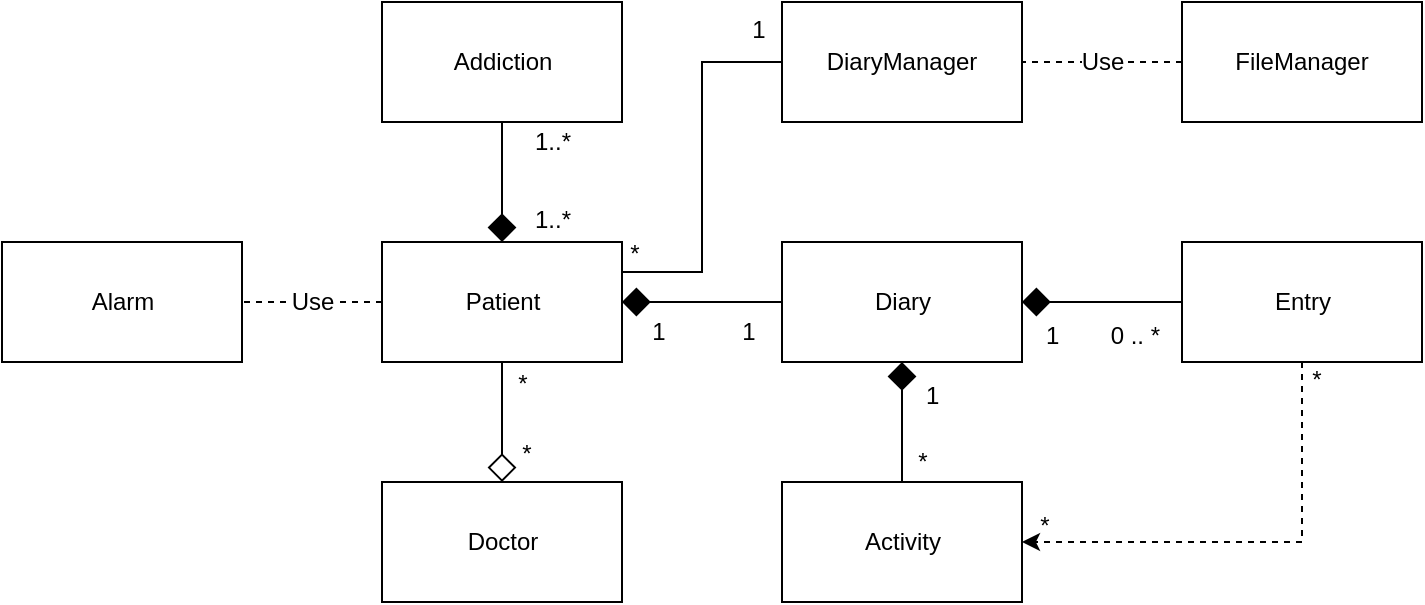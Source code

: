 <mxfile version="12.9.3" type="device"><diagram id="DG7OVIktRxK6G4XvRaKm" name="Page-1"><mxGraphModel dx="1550" dy="895" grid="1" gridSize="10" guides="1" tooltips="1" connect="1" arrows="1" fold="1" page="1" pageScale="1" pageWidth="1169" pageHeight="827" math="0" shadow="0"><root><mxCell id="0"/><mxCell id="1" parent="0"/><mxCell id="ndKuj-0Vbj5w4QZHD8hU-1" value="Patient" style="html=1;" parent="1" vertex="1"><mxGeometry x="230" y="210" width="120" height="60" as="geometry"/></mxCell><mxCell id="ndKuj-0Vbj5w4QZHD8hU-2" value="Diary" style="html=1;" parent="1" vertex="1"><mxGeometry x="430" y="210" width="120" height="60" as="geometry"/></mxCell><mxCell id="ndKuj-0Vbj5w4QZHD8hU-30" style="edgeStyle=orthogonalEdgeStyle;rounded=0;orthogonalLoop=1;jettySize=auto;html=1;entryX=1;entryY=0.5;entryDx=0;entryDy=0;endArrow=classic;endFill=1;dashed=1;startArrow=none;startFill=0;" parent="1" source="ndKuj-0Vbj5w4QZHD8hU-3" target="ndKuj-0Vbj5w4QZHD8hU-22" edge="1"><mxGeometry relative="1" as="geometry"><Array as="points"><mxPoint x="690" y="360"/></Array></mxGeometry></mxCell><mxCell id="ndKuj-0Vbj5w4QZHD8hU-3" value="Entry" style="html=1;" parent="1" vertex="1"><mxGeometry x="630" y="210" width="120" height="60" as="geometry"/></mxCell><mxCell id="ndKuj-0Vbj5w4QZHD8hU-4" value="Doctor" style="html=1;" parent="1" vertex="1"><mxGeometry x="230" y="330" width="120" height="60" as="geometry"/></mxCell><mxCell id="ndKuj-0Vbj5w4QZHD8hU-5" value="" style="endArrow=diamond;endFill=0;endSize=12;html=1;exitX=0.5;exitY=1;exitDx=0;exitDy=0;entryX=0.5;entryY=0;entryDx=0;entryDy=0;" parent="1" source="ndKuj-0Vbj5w4QZHD8hU-1" target="ndKuj-0Vbj5w4QZHD8hU-4" edge="1"><mxGeometry width="160" relative="1" as="geometry"><mxPoint x="220" y="470" as="sourcePoint"/><mxPoint x="350" y="350" as="targetPoint"/></mxGeometry></mxCell><mxCell id="ndKuj-0Vbj5w4QZHD8hU-6" value="*" style="text;html=1;align=center;verticalAlign=middle;resizable=0;points=[];" parent="ndKuj-0Vbj5w4QZHD8hU-5" vertex="1" connectable="0"><mxGeometry x="-0.658" y="-1" relative="1" as="geometry"><mxPoint x="11" as="offset"/></mxGeometry></mxCell><mxCell id="ndKuj-0Vbj5w4QZHD8hU-7" value="*" style="text;html=1;align=center;verticalAlign=middle;resizable=0;points=[];" parent="ndKuj-0Vbj5w4QZHD8hU-5" vertex="1" connectable="0"><mxGeometry x="0.397" relative="1" as="geometry"><mxPoint x="12" y="4" as="offset"/></mxGeometry></mxCell><mxCell id="ndKuj-0Vbj5w4QZHD8hU-8" value="Addiction" style="html=1;" parent="1" vertex="1"><mxGeometry x="230" y="90" width="120" height="60" as="geometry"/></mxCell><mxCell id="ndKuj-0Vbj5w4QZHD8hU-9" value="" style="endArrow=diamond;endFill=1;endSize=12;html=1;entryX=0.5;entryY=0;entryDx=0;entryDy=0;exitX=0.5;exitY=1;exitDx=0;exitDy=0;" parent="1" source="ndKuj-0Vbj5w4QZHD8hU-8" target="ndKuj-0Vbj5w4QZHD8hU-1" edge="1"><mxGeometry width="160" relative="1" as="geometry"><mxPoint x="30" y="100" as="sourcePoint"/><mxPoint x="190" y="100" as="targetPoint"/></mxGeometry></mxCell><mxCell id="ndKuj-0Vbj5w4QZHD8hU-10" value="1..*" style="text;html=1;align=center;verticalAlign=middle;resizable=0;points=[];" parent="ndKuj-0Vbj5w4QZHD8hU-9" vertex="1" connectable="0"><mxGeometry x="-0.576" relative="1" as="geometry"><mxPoint x="25" y="-2.57" as="offset"/></mxGeometry></mxCell><mxCell id="ndKuj-0Vbj5w4QZHD8hU-11" value="1..*" style="text;html=1;align=center;verticalAlign=middle;resizable=0;points=[];" parent="ndKuj-0Vbj5w4QZHD8hU-9" vertex="1" connectable="0"><mxGeometry x="0.624" y="1" relative="1" as="geometry"><mxPoint x="24" as="offset"/></mxGeometry></mxCell><mxCell id="ndKuj-0Vbj5w4QZHD8hU-12" value="" style="endArrow=none;html=1;edgeStyle=orthogonalEdgeStyle;exitX=1;exitY=0.5;exitDx=0;exitDy=0;entryX=0;entryY=0.5;entryDx=0;entryDy=0;startArrow=diamond;startFill=1;endSize=6;startSize=12;" parent="1" source="ndKuj-0Vbj5w4QZHD8hU-2" target="ndKuj-0Vbj5w4QZHD8hU-3" edge="1"><mxGeometry relative="1" as="geometry"><mxPoint x="560" y="300" as="sourcePoint"/><mxPoint x="650" y="280" as="targetPoint"/></mxGeometry></mxCell><mxCell id="ndKuj-0Vbj5w4QZHD8hU-13" value="1" style="resizable=0;html=1;align=left;verticalAlign=bottom;labelBackgroundColor=#ffffff;fontSize=12;" parent="ndKuj-0Vbj5w4QZHD8hU-12" connectable="0" vertex="1"><mxGeometry x="-1" relative="1" as="geometry"><mxPoint x="10" y="25" as="offset"/></mxGeometry></mxCell><mxCell id="ndKuj-0Vbj5w4QZHD8hU-14" value="0 .. *" style="resizable=0;html=1;align=right;verticalAlign=bottom;labelBackgroundColor=#ffffff;fontSize=12;" parent="ndKuj-0Vbj5w4QZHD8hU-12" connectable="0" vertex="1"><mxGeometry x="1" relative="1" as="geometry"><mxPoint x="-11" y="25" as="offset"/></mxGeometry></mxCell><mxCell id="ndKuj-0Vbj5w4QZHD8hU-15" value="" style="endArrow=diamond;endFill=1;endSize=12;html=1;fontSize=12;entryX=1;entryY=0.5;entryDx=0;entryDy=0;exitX=0;exitY=0.5;exitDx=0;exitDy=0;" parent="1" source="ndKuj-0Vbj5w4QZHD8hU-2" target="ndKuj-0Vbj5w4QZHD8hU-1" edge="1"><mxGeometry width="160" relative="1" as="geometry"><mxPoint x="420" y="490" as="sourcePoint"/><mxPoint x="580" y="490" as="targetPoint"/></mxGeometry></mxCell><mxCell id="ndKuj-0Vbj5w4QZHD8hU-16" value="1" style="text;html=1;align=center;verticalAlign=middle;resizable=0;points=[];fontSize=12;" parent="ndKuj-0Vbj5w4QZHD8hU-15" vertex="1" connectable="0"><mxGeometry x="0.511" y="1" relative="1" as="geometry"><mxPoint x="-2" y="14" as="offset"/></mxGeometry></mxCell><mxCell id="ndKuj-0Vbj5w4QZHD8hU-17" value="1" style="text;html=1;align=center;verticalAlign=middle;resizable=0;points=[];fontSize=12;" parent="ndKuj-0Vbj5w4QZHD8hU-15" vertex="1" connectable="0"><mxGeometry x="-0.444" y="-1" relative="1" as="geometry"><mxPoint x="5" y="16" as="offset"/></mxGeometry></mxCell><mxCell id="ndKuj-0Vbj5w4QZHD8hU-18" value="Alarm" style="html=1;fontSize=12;" parent="1" vertex="1"><mxGeometry x="40" y="210" width="120" height="60" as="geometry"/></mxCell><mxCell id="ndKuj-0Vbj5w4QZHD8hU-19" value="Use" style="endArrow=none;endSize=12;dashed=1;html=1;fontSize=12;exitX=0;exitY=0.5;exitDx=0;exitDy=0;entryX=1;entryY=0.5;entryDx=0;entryDy=0;endFill=0;" parent="1" source="ndKuj-0Vbj5w4QZHD8hU-1" target="ndKuj-0Vbj5w4QZHD8hU-18" edge="1"><mxGeometry width="160" relative="1" as="geometry"><mxPoint x="70" y="380" as="sourcePoint"/><mxPoint x="230" y="380" as="targetPoint"/></mxGeometry></mxCell><mxCell id="ndKuj-0Vbj5w4QZHD8hU-25" style="edgeStyle=orthogonalEdgeStyle;rounded=0;orthogonalLoop=1;jettySize=auto;html=1;entryX=1;entryY=0.25;entryDx=0;entryDy=0;endArrow=none;endFill=0;" parent="1" source="ndKuj-0Vbj5w4QZHD8hU-20" target="ndKuj-0Vbj5w4QZHD8hU-1" edge="1"><mxGeometry relative="1" as="geometry"/></mxCell><mxCell id="ndKuj-0Vbj5w4QZHD8hU-20" value="DiaryManager" style="rounded=0;whiteSpace=wrap;html=1;" parent="1" vertex="1"><mxGeometry x="430" y="90" width="120" height="60" as="geometry"/></mxCell><mxCell id="ndKuj-0Vbj5w4QZHD8hU-21" value="FileManager" style="rounded=0;whiteSpace=wrap;html=1;" parent="1" vertex="1"><mxGeometry x="630" y="90" width="120" height="60" as="geometry"/></mxCell><mxCell id="ndKuj-0Vbj5w4QZHD8hU-36" style="edgeStyle=orthogonalEdgeStyle;rounded=0;orthogonalLoop=1;jettySize=auto;html=1;startArrow=none;startFill=0;endArrow=diamond;endFill=1;exitX=0.5;exitY=0;exitDx=0;exitDy=0;exitPerimeter=0;endSize=12;" parent="1" source="ndKuj-0Vbj5w4QZHD8hU-22" edge="1"><mxGeometry relative="1" as="geometry"><mxPoint x="490" y="270" as="targetPoint"/></mxGeometry></mxCell><mxCell id="ndKuj-0Vbj5w4QZHD8hU-22" value="Activity" style="html=1;" parent="1" vertex="1"><mxGeometry x="430" y="330" width="120" height="60" as="geometry"/></mxCell><mxCell id="ndKuj-0Vbj5w4QZHD8hU-26" value="1" style="text;html=1;align=center;verticalAlign=middle;resizable=0;points=[];fontSize=12;" parent="1" vertex="1" connectable="0"><mxGeometry x="420" y="90" as="geometry"><mxPoint x="-2" y="14" as="offset"/></mxGeometry></mxCell><mxCell id="ndKuj-0Vbj5w4QZHD8hU-27" value="*" style="text;html=1;align=center;verticalAlign=middle;resizable=0;points=[];" parent="1" vertex="1" connectable="0"><mxGeometry x="340" y="220" as="geometry"><mxPoint x="16" y="-4" as="offset"/></mxGeometry></mxCell><mxCell id="ndKuj-0Vbj5w4QZHD8hU-28" value="Use" style="endArrow=none;endSize=12;dashed=1;html=1;fontSize=12;exitX=0;exitY=0.5;exitDx=0;exitDy=0;endFill=0;entryX=1;entryY=0.5;entryDx=0;entryDy=0;" parent="1" target="ndKuj-0Vbj5w4QZHD8hU-20" edge="1"><mxGeometry width="160" relative="1" as="geometry"><mxPoint x="630" y="120" as="sourcePoint"/><mxPoint x="540" y="120" as="targetPoint"/></mxGeometry></mxCell><mxCell id="ndKuj-0Vbj5w4QZHD8hU-33" value="*" style="text;html=1;align=center;verticalAlign=middle;resizable=0;points=[];" parent="1" vertex="1" connectable="0"><mxGeometry x="370" y="220" as="geometry"><mxPoint x="327" y="59" as="offset"/></mxGeometry></mxCell><mxCell id="ndKuj-0Vbj5w4QZHD8hU-38" value="1" style="resizable=0;html=1;align=left;verticalAlign=bottom;labelBackgroundColor=#ffffff;fontSize=12;" parent="1" connectable="0" vertex="1"><mxGeometry x="490" y="270" as="geometry"><mxPoint x="10" y="25" as="offset"/></mxGeometry></mxCell><mxCell id="ndKuj-0Vbj5w4QZHD8hU-39" value="*" style="text;html=1;align=center;verticalAlign=middle;resizable=0;points=[];" parent="1" vertex="1" connectable="0"><mxGeometry x="550" y="330" as="geometry"><mxPoint x="11" y="22" as="offset"/></mxGeometry></mxCell><mxCell id="ndKuj-0Vbj5w4QZHD8hU-41" value="*" style="text;html=1;align=center;verticalAlign=middle;resizable=0;points=[];autosize=1;" parent="1" vertex="1"><mxGeometry x="490" y="310" width="20" height="20" as="geometry"/></mxCell></root></mxGraphModel></diagram></mxfile>
